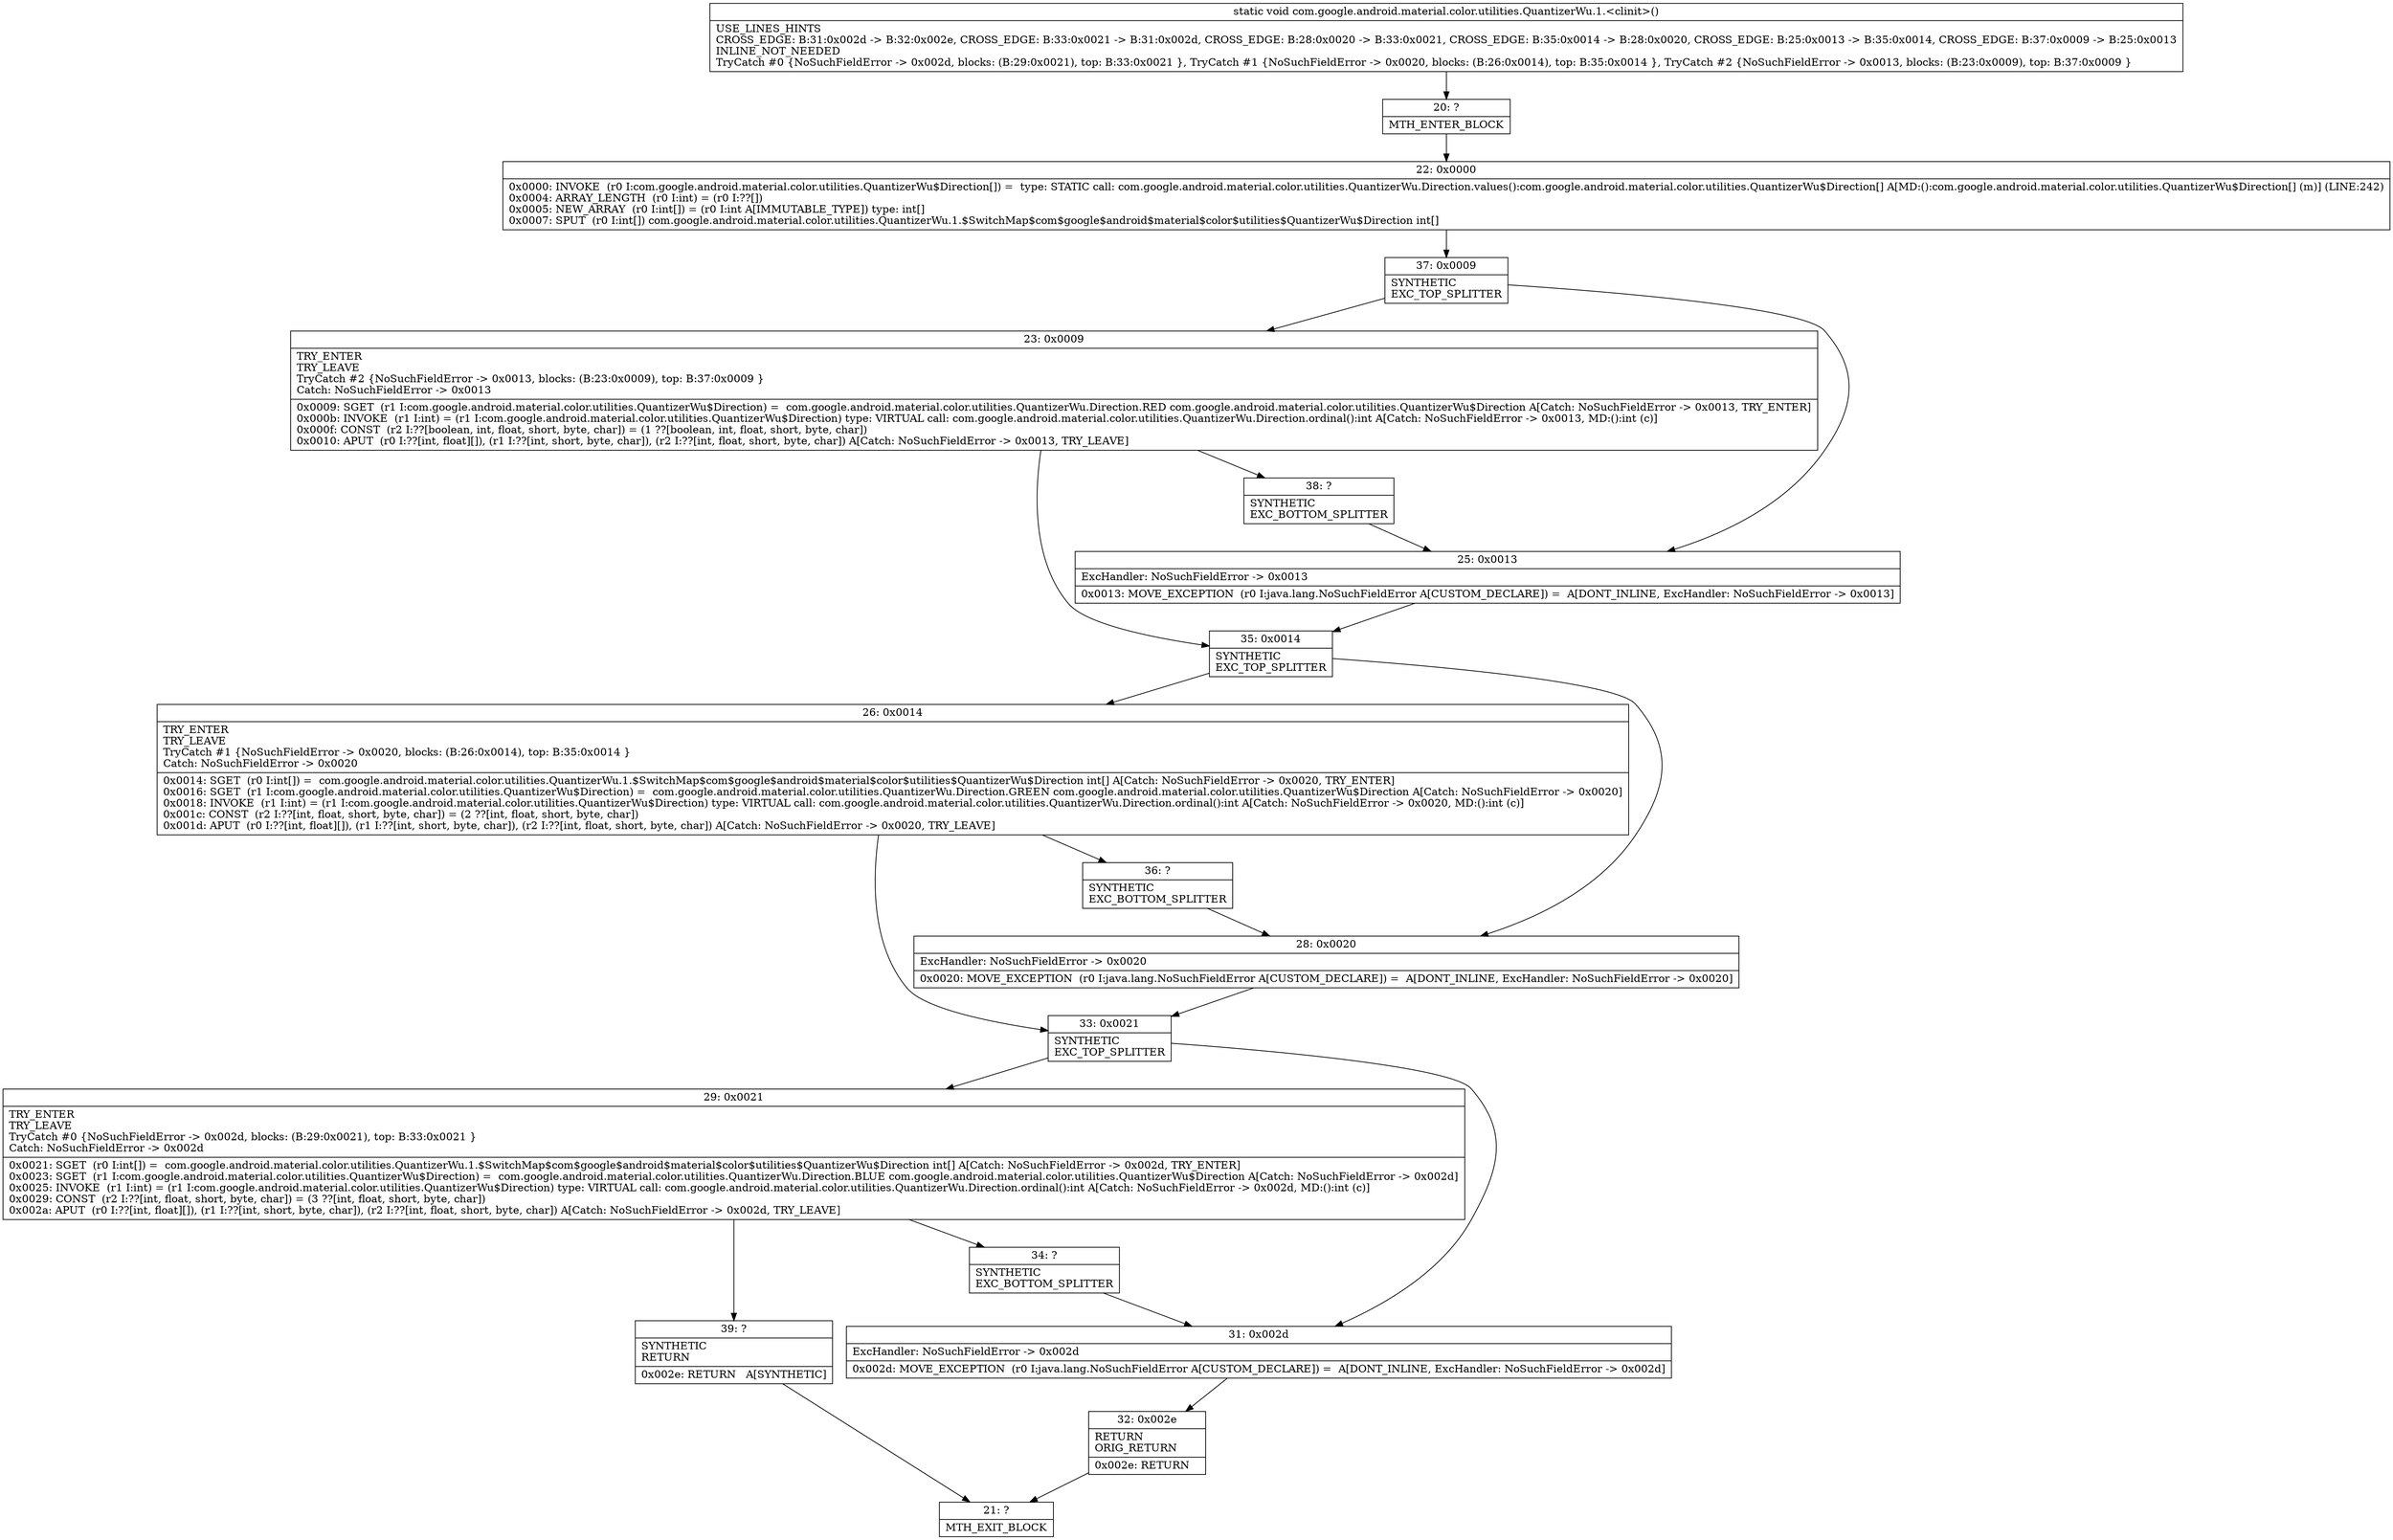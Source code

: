 digraph "CFG forcom.google.android.material.color.utilities.QuantizerWu.1.\<clinit\>()V" {
Node_20 [shape=record,label="{20\:\ ?|MTH_ENTER_BLOCK\l}"];
Node_22 [shape=record,label="{22\:\ 0x0000|0x0000: INVOKE  (r0 I:com.google.android.material.color.utilities.QuantizerWu$Direction[]) =  type: STATIC call: com.google.android.material.color.utilities.QuantizerWu.Direction.values():com.google.android.material.color.utilities.QuantizerWu$Direction[] A[MD:():com.google.android.material.color.utilities.QuantizerWu$Direction[] (m)] (LINE:242)\l0x0004: ARRAY_LENGTH  (r0 I:int) = (r0 I:??[]) \l0x0005: NEW_ARRAY  (r0 I:int[]) = (r0 I:int A[IMMUTABLE_TYPE]) type: int[] \l0x0007: SPUT  (r0 I:int[]) com.google.android.material.color.utilities.QuantizerWu.1.$SwitchMap$com$google$android$material$color$utilities$QuantizerWu$Direction int[] \l}"];
Node_37 [shape=record,label="{37\:\ 0x0009|SYNTHETIC\lEXC_TOP_SPLITTER\l}"];
Node_23 [shape=record,label="{23\:\ 0x0009|TRY_ENTER\lTRY_LEAVE\lTryCatch #2 \{NoSuchFieldError \-\> 0x0013, blocks: (B:23:0x0009), top: B:37:0x0009 \}\lCatch: NoSuchFieldError \-\> 0x0013\l|0x0009: SGET  (r1 I:com.google.android.material.color.utilities.QuantizerWu$Direction) =  com.google.android.material.color.utilities.QuantizerWu.Direction.RED com.google.android.material.color.utilities.QuantizerWu$Direction A[Catch: NoSuchFieldError \-\> 0x0013, TRY_ENTER]\l0x000b: INVOKE  (r1 I:int) = (r1 I:com.google.android.material.color.utilities.QuantizerWu$Direction) type: VIRTUAL call: com.google.android.material.color.utilities.QuantizerWu.Direction.ordinal():int A[Catch: NoSuchFieldError \-\> 0x0013, MD:():int (c)]\l0x000f: CONST  (r2 I:??[boolean, int, float, short, byte, char]) = (1 ??[boolean, int, float, short, byte, char]) \l0x0010: APUT  (r0 I:??[int, float][]), (r1 I:??[int, short, byte, char]), (r2 I:??[int, float, short, byte, char]) A[Catch: NoSuchFieldError \-\> 0x0013, TRY_LEAVE]\l}"];
Node_35 [shape=record,label="{35\:\ 0x0014|SYNTHETIC\lEXC_TOP_SPLITTER\l}"];
Node_26 [shape=record,label="{26\:\ 0x0014|TRY_ENTER\lTRY_LEAVE\lTryCatch #1 \{NoSuchFieldError \-\> 0x0020, blocks: (B:26:0x0014), top: B:35:0x0014 \}\lCatch: NoSuchFieldError \-\> 0x0020\l|0x0014: SGET  (r0 I:int[]) =  com.google.android.material.color.utilities.QuantizerWu.1.$SwitchMap$com$google$android$material$color$utilities$QuantizerWu$Direction int[] A[Catch: NoSuchFieldError \-\> 0x0020, TRY_ENTER]\l0x0016: SGET  (r1 I:com.google.android.material.color.utilities.QuantizerWu$Direction) =  com.google.android.material.color.utilities.QuantizerWu.Direction.GREEN com.google.android.material.color.utilities.QuantizerWu$Direction A[Catch: NoSuchFieldError \-\> 0x0020]\l0x0018: INVOKE  (r1 I:int) = (r1 I:com.google.android.material.color.utilities.QuantizerWu$Direction) type: VIRTUAL call: com.google.android.material.color.utilities.QuantizerWu.Direction.ordinal():int A[Catch: NoSuchFieldError \-\> 0x0020, MD:():int (c)]\l0x001c: CONST  (r2 I:??[int, float, short, byte, char]) = (2 ??[int, float, short, byte, char]) \l0x001d: APUT  (r0 I:??[int, float][]), (r1 I:??[int, short, byte, char]), (r2 I:??[int, float, short, byte, char]) A[Catch: NoSuchFieldError \-\> 0x0020, TRY_LEAVE]\l}"];
Node_33 [shape=record,label="{33\:\ 0x0021|SYNTHETIC\lEXC_TOP_SPLITTER\l}"];
Node_29 [shape=record,label="{29\:\ 0x0021|TRY_ENTER\lTRY_LEAVE\lTryCatch #0 \{NoSuchFieldError \-\> 0x002d, blocks: (B:29:0x0021), top: B:33:0x0021 \}\lCatch: NoSuchFieldError \-\> 0x002d\l|0x0021: SGET  (r0 I:int[]) =  com.google.android.material.color.utilities.QuantizerWu.1.$SwitchMap$com$google$android$material$color$utilities$QuantizerWu$Direction int[] A[Catch: NoSuchFieldError \-\> 0x002d, TRY_ENTER]\l0x0023: SGET  (r1 I:com.google.android.material.color.utilities.QuantizerWu$Direction) =  com.google.android.material.color.utilities.QuantizerWu.Direction.BLUE com.google.android.material.color.utilities.QuantizerWu$Direction A[Catch: NoSuchFieldError \-\> 0x002d]\l0x0025: INVOKE  (r1 I:int) = (r1 I:com.google.android.material.color.utilities.QuantizerWu$Direction) type: VIRTUAL call: com.google.android.material.color.utilities.QuantizerWu.Direction.ordinal():int A[Catch: NoSuchFieldError \-\> 0x002d, MD:():int (c)]\l0x0029: CONST  (r2 I:??[int, float, short, byte, char]) = (3 ??[int, float, short, byte, char]) \l0x002a: APUT  (r0 I:??[int, float][]), (r1 I:??[int, short, byte, char]), (r2 I:??[int, float, short, byte, char]) A[Catch: NoSuchFieldError \-\> 0x002d, TRY_LEAVE]\l}"];
Node_34 [shape=record,label="{34\:\ ?|SYNTHETIC\lEXC_BOTTOM_SPLITTER\l}"];
Node_39 [shape=record,label="{39\:\ ?|SYNTHETIC\lRETURN\l|0x002e: RETURN   A[SYNTHETIC]\l}"];
Node_21 [shape=record,label="{21\:\ ?|MTH_EXIT_BLOCK\l}"];
Node_31 [shape=record,label="{31\:\ 0x002d|ExcHandler: NoSuchFieldError \-\> 0x002d\l|0x002d: MOVE_EXCEPTION  (r0 I:java.lang.NoSuchFieldError A[CUSTOM_DECLARE]) =  A[DONT_INLINE, ExcHandler: NoSuchFieldError \-\> 0x002d]\l}"];
Node_32 [shape=record,label="{32\:\ 0x002e|RETURN\lORIG_RETURN\l|0x002e: RETURN   \l}"];
Node_36 [shape=record,label="{36\:\ ?|SYNTHETIC\lEXC_BOTTOM_SPLITTER\l}"];
Node_28 [shape=record,label="{28\:\ 0x0020|ExcHandler: NoSuchFieldError \-\> 0x0020\l|0x0020: MOVE_EXCEPTION  (r0 I:java.lang.NoSuchFieldError A[CUSTOM_DECLARE]) =  A[DONT_INLINE, ExcHandler: NoSuchFieldError \-\> 0x0020]\l}"];
Node_38 [shape=record,label="{38\:\ ?|SYNTHETIC\lEXC_BOTTOM_SPLITTER\l}"];
Node_25 [shape=record,label="{25\:\ 0x0013|ExcHandler: NoSuchFieldError \-\> 0x0013\l|0x0013: MOVE_EXCEPTION  (r0 I:java.lang.NoSuchFieldError A[CUSTOM_DECLARE]) =  A[DONT_INLINE, ExcHandler: NoSuchFieldError \-\> 0x0013]\l}"];
MethodNode[shape=record,label="{static void com.google.android.material.color.utilities.QuantizerWu.1.\<clinit\>()  | USE_LINES_HINTS\lCROSS_EDGE: B:31:0x002d \-\> B:32:0x002e, CROSS_EDGE: B:33:0x0021 \-\> B:31:0x002d, CROSS_EDGE: B:28:0x0020 \-\> B:33:0x0021, CROSS_EDGE: B:35:0x0014 \-\> B:28:0x0020, CROSS_EDGE: B:25:0x0013 \-\> B:35:0x0014, CROSS_EDGE: B:37:0x0009 \-\> B:25:0x0013\lINLINE_NOT_NEEDED\lTryCatch #0 \{NoSuchFieldError \-\> 0x002d, blocks: (B:29:0x0021), top: B:33:0x0021 \}, TryCatch #1 \{NoSuchFieldError \-\> 0x0020, blocks: (B:26:0x0014), top: B:35:0x0014 \}, TryCatch #2 \{NoSuchFieldError \-\> 0x0013, blocks: (B:23:0x0009), top: B:37:0x0009 \}\l}"];
MethodNode -> Node_20;Node_20 -> Node_22;
Node_22 -> Node_37;
Node_37 -> Node_23;
Node_37 -> Node_25;
Node_23 -> Node_35;
Node_23 -> Node_38;
Node_35 -> Node_26;
Node_35 -> Node_28;
Node_26 -> Node_33;
Node_26 -> Node_36;
Node_33 -> Node_29;
Node_33 -> Node_31;
Node_29 -> Node_34;
Node_29 -> Node_39;
Node_34 -> Node_31;
Node_39 -> Node_21;
Node_31 -> Node_32;
Node_32 -> Node_21;
Node_36 -> Node_28;
Node_28 -> Node_33;
Node_38 -> Node_25;
Node_25 -> Node_35;
}

